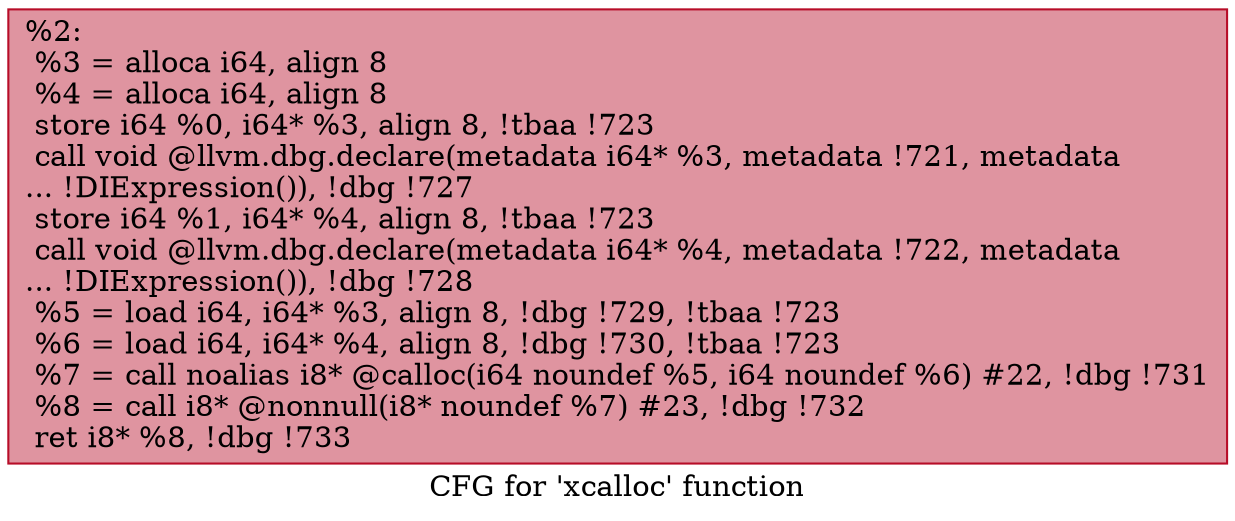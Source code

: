 digraph "CFG for 'xcalloc' function" {
	label="CFG for 'xcalloc' function";

	Node0x2649b40 [shape=record,color="#b70d28ff", style=filled, fillcolor="#b70d2870",label="{%2:\l  %3 = alloca i64, align 8\l  %4 = alloca i64, align 8\l  store i64 %0, i64* %3, align 8, !tbaa !723\l  call void @llvm.dbg.declare(metadata i64* %3, metadata !721, metadata\l... !DIExpression()), !dbg !727\l  store i64 %1, i64* %4, align 8, !tbaa !723\l  call void @llvm.dbg.declare(metadata i64* %4, metadata !722, metadata\l... !DIExpression()), !dbg !728\l  %5 = load i64, i64* %3, align 8, !dbg !729, !tbaa !723\l  %6 = load i64, i64* %4, align 8, !dbg !730, !tbaa !723\l  %7 = call noalias i8* @calloc(i64 noundef %5, i64 noundef %6) #22, !dbg !731\l  %8 = call i8* @nonnull(i8* noundef %7) #23, !dbg !732\l  ret i8* %8, !dbg !733\l}"];
}
